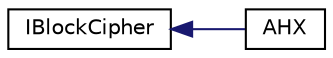 digraph "Graphical Class Hierarchy"
{
 // LATEX_PDF_SIZE
  edge [fontname="Helvetica",fontsize="10",labelfontname="Helvetica",labelfontsize="10"];
  node [fontname="Helvetica",fontsize="10",shape=record];
  rankdir="LR";
  Node0 [label="IBlockCipher",height=0.2,width=0.4,color="black", fillcolor="white", style="filled",URL="$class_i_block_cipher.html",tooltip="The block-cipher virtual interface class."];
  Node0 -> Node1 [dir="back",color="midnightblue",fontsize="10",style="solid",fontname="Helvetica"];
  Node1 [label="AHX",height=0.2,width=0.4,color="black", fillcolor="white", style="filled",URL="$class_a_h_x.html",tooltip="A Rijndael cipher using either standard modes, or extended modes of operation using a HKDF(SHA2) or c..."];
}
